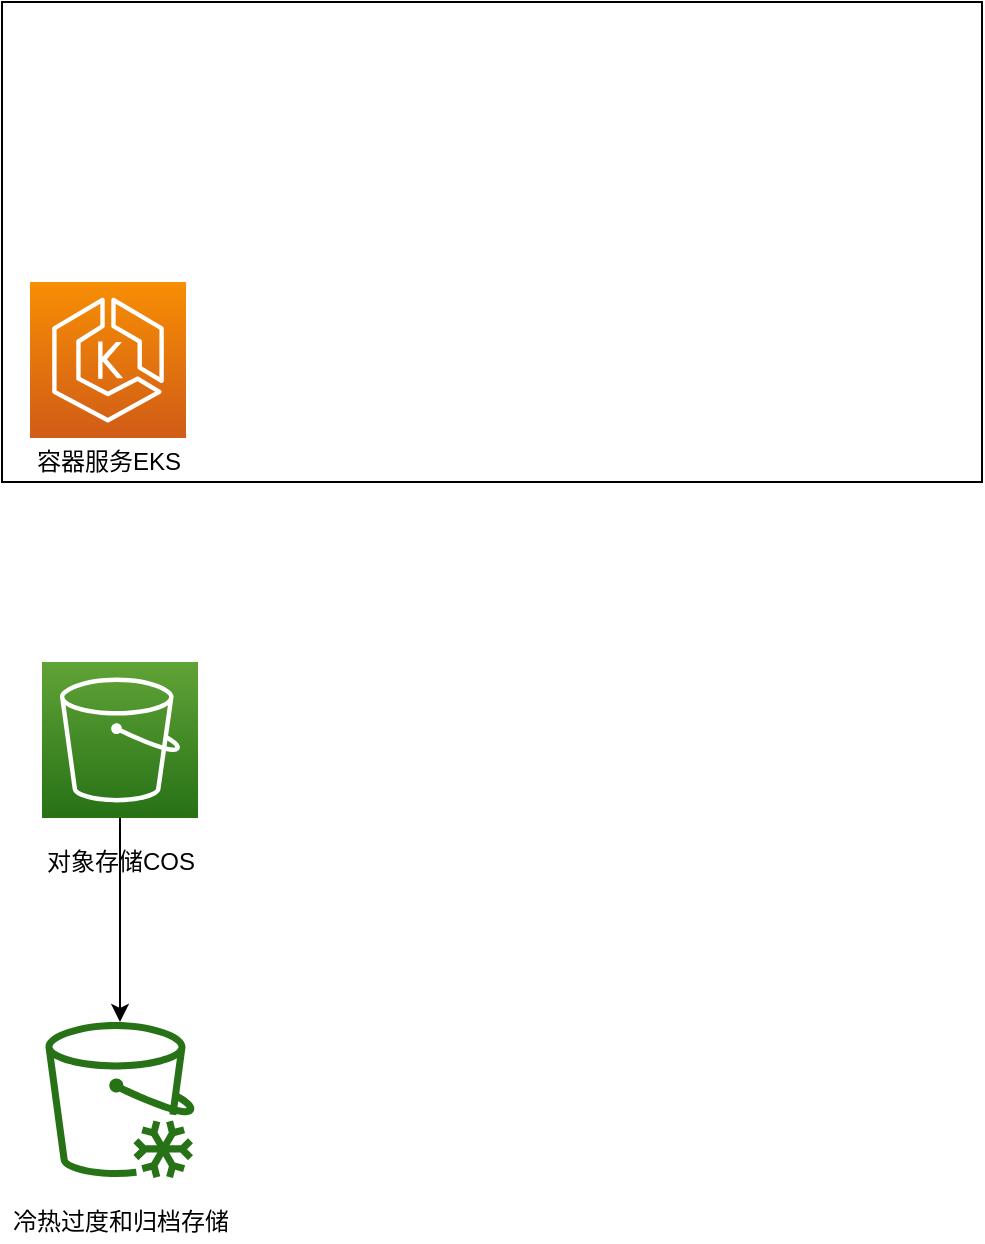 <mxfile version="13.8.8" type="github">
  <diagram id="Ht1M8jgEwFfnCIfOTk4-" name="Page-1">
    <mxGraphModel dx="1298" dy="772" grid="1" gridSize="10" guides="1" tooltips="1" connect="1" arrows="1" fold="1" page="1" pageScale="1" pageWidth="1169" pageHeight="827" math="0" shadow="0">
      <root>
        <mxCell id="0" />
        <mxCell id="1" parent="0" />
        <mxCell id="l3vL0S8qQFPJ-LsvamBz-8" value="" style="whiteSpace=wrap;html=1;" vertex="1" parent="1">
          <mxGeometry x="300" y="100" width="490" height="240" as="geometry" />
        </mxCell>
        <mxCell id="l3vL0S8qQFPJ-LsvamBz-3" value="" style="edgeStyle=orthogonalEdgeStyle;rounded=0;orthogonalLoop=1;jettySize=auto;html=1;" edge="1" parent="1" source="l3vL0S8qQFPJ-LsvamBz-1" target="l3vL0S8qQFPJ-LsvamBz-2">
          <mxGeometry relative="1" as="geometry" />
        </mxCell>
        <object label="" cos="" id="l3vL0S8qQFPJ-LsvamBz-1">
          <mxCell style="outlineConnect=0;fontColor=#232F3E;gradientColor=#60A337;gradientDirection=north;fillColor=#277116;strokeColor=#ffffff;dashed=0;verticalLabelPosition=bottom;verticalAlign=top;align=center;html=1;fontSize=12;fontStyle=0;aspect=fixed;shape=mxgraph.aws4.resourceIcon;resIcon=mxgraph.aws4.s3;" vertex="1" parent="1">
            <mxGeometry x="320" y="430" width="78" height="78" as="geometry" />
          </mxCell>
        </object>
        <mxCell id="l3vL0S8qQFPJ-LsvamBz-2" value="" style="outlineConnect=0;fontColor=#232F3E;gradientColor=none;fillColor=#277116;strokeColor=none;dashed=0;verticalLabelPosition=bottom;verticalAlign=top;align=center;html=1;fontSize=12;fontStyle=0;aspect=fixed;pointerEvents=1;shape=mxgraph.aws4.glacier;" vertex="1" parent="1">
          <mxGeometry x="321.5" y="610" width="75" height="78" as="geometry" />
        </mxCell>
        <mxCell id="l3vL0S8qQFPJ-LsvamBz-4" value="对象存储COS" style="text;html=1;resizable=0;autosize=1;align=center;verticalAlign=middle;points=[];fillColor=none;strokeColor=none;rounded=0;" vertex="1" parent="1">
          <mxGeometry x="314" y="520" width="90" height="20" as="geometry" />
        </mxCell>
        <mxCell id="l3vL0S8qQFPJ-LsvamBz-5" value="冷热过度和归档存储" style="text;html=1;resizable=0;autosize=1;align=center;verticalAlign=middle;points=[];fillColor=none;strokeColor=none;rounded=0;" vertex="1" parent="1">
          <mxGeometry x="299" y="700" width="120" height="20" as="geometry" />
        </mxCell>
        <mxCell id="l3vL0S8qQFPJ-LsvamBz-6" value="" style="outlineConnect=0;fontColor=#232F3E;gradientColor=#F78E04;gradientDirection=north;fillColor=#D05C17;strokeColor=#ffffff;dashed=0;verticalLabelPosition=bottom;verticalAlign=top;align=center;html=1;fontSize=12;fontStyle=0;aspect=fixed;shape=mxgraph.aws4.resourceIcon;resIcon=mxgraph.aws4.eks;" vertex="1" parent="1">
          <mxGeometry x="314" y="240" width="78" height="78" as="geometry" />
        </mxCell>
        <mxCell id="l3vL0S8qQFPJ-LsvamBz-7" value="容器服务EKS" style="text;html=1;resizable=0;autosize=1;align=center;verticalAlign=middle;points=[];fillColor=none;strokeColor=none;rounded=0;" vertex="1" parent="1">
          <mxGeometry x="308" y="320" width="90" height="20" as="geometry" />
        </mxCell>
      </root>
    </mxGraphModel>
  </diagram>
</mxfile>
